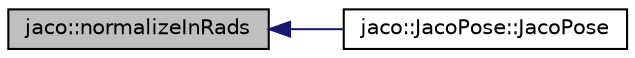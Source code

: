 digraph "jaco::normalizeInRads"
{
  edge [fontname="Helvetica",fontsize="10",labelfontname="Helvetica",labelfontsize="10"];
  node [fontname="Helvetica",fontsize="10",shape=record];
  rankdir="LR";
  Node1 [label="jaco::normalizeInRads",height=0.2,width=0.4,color="black", fillcolor="grey75", style="filled", fontcolor="black"];
  Node1 -> Node2 [dir="back",color="midnightblue",fontsize="10",style="solid"];
  Node2 [label="jaco::JacoPose::JacoPose",height=0.2,width=0.4,color="black", fillcolor="white", style="filled",URL="$classjaco_1_1_jaco_pose.html#a40acc797871a6bf6870ed0dd66ec75d7"];
}
